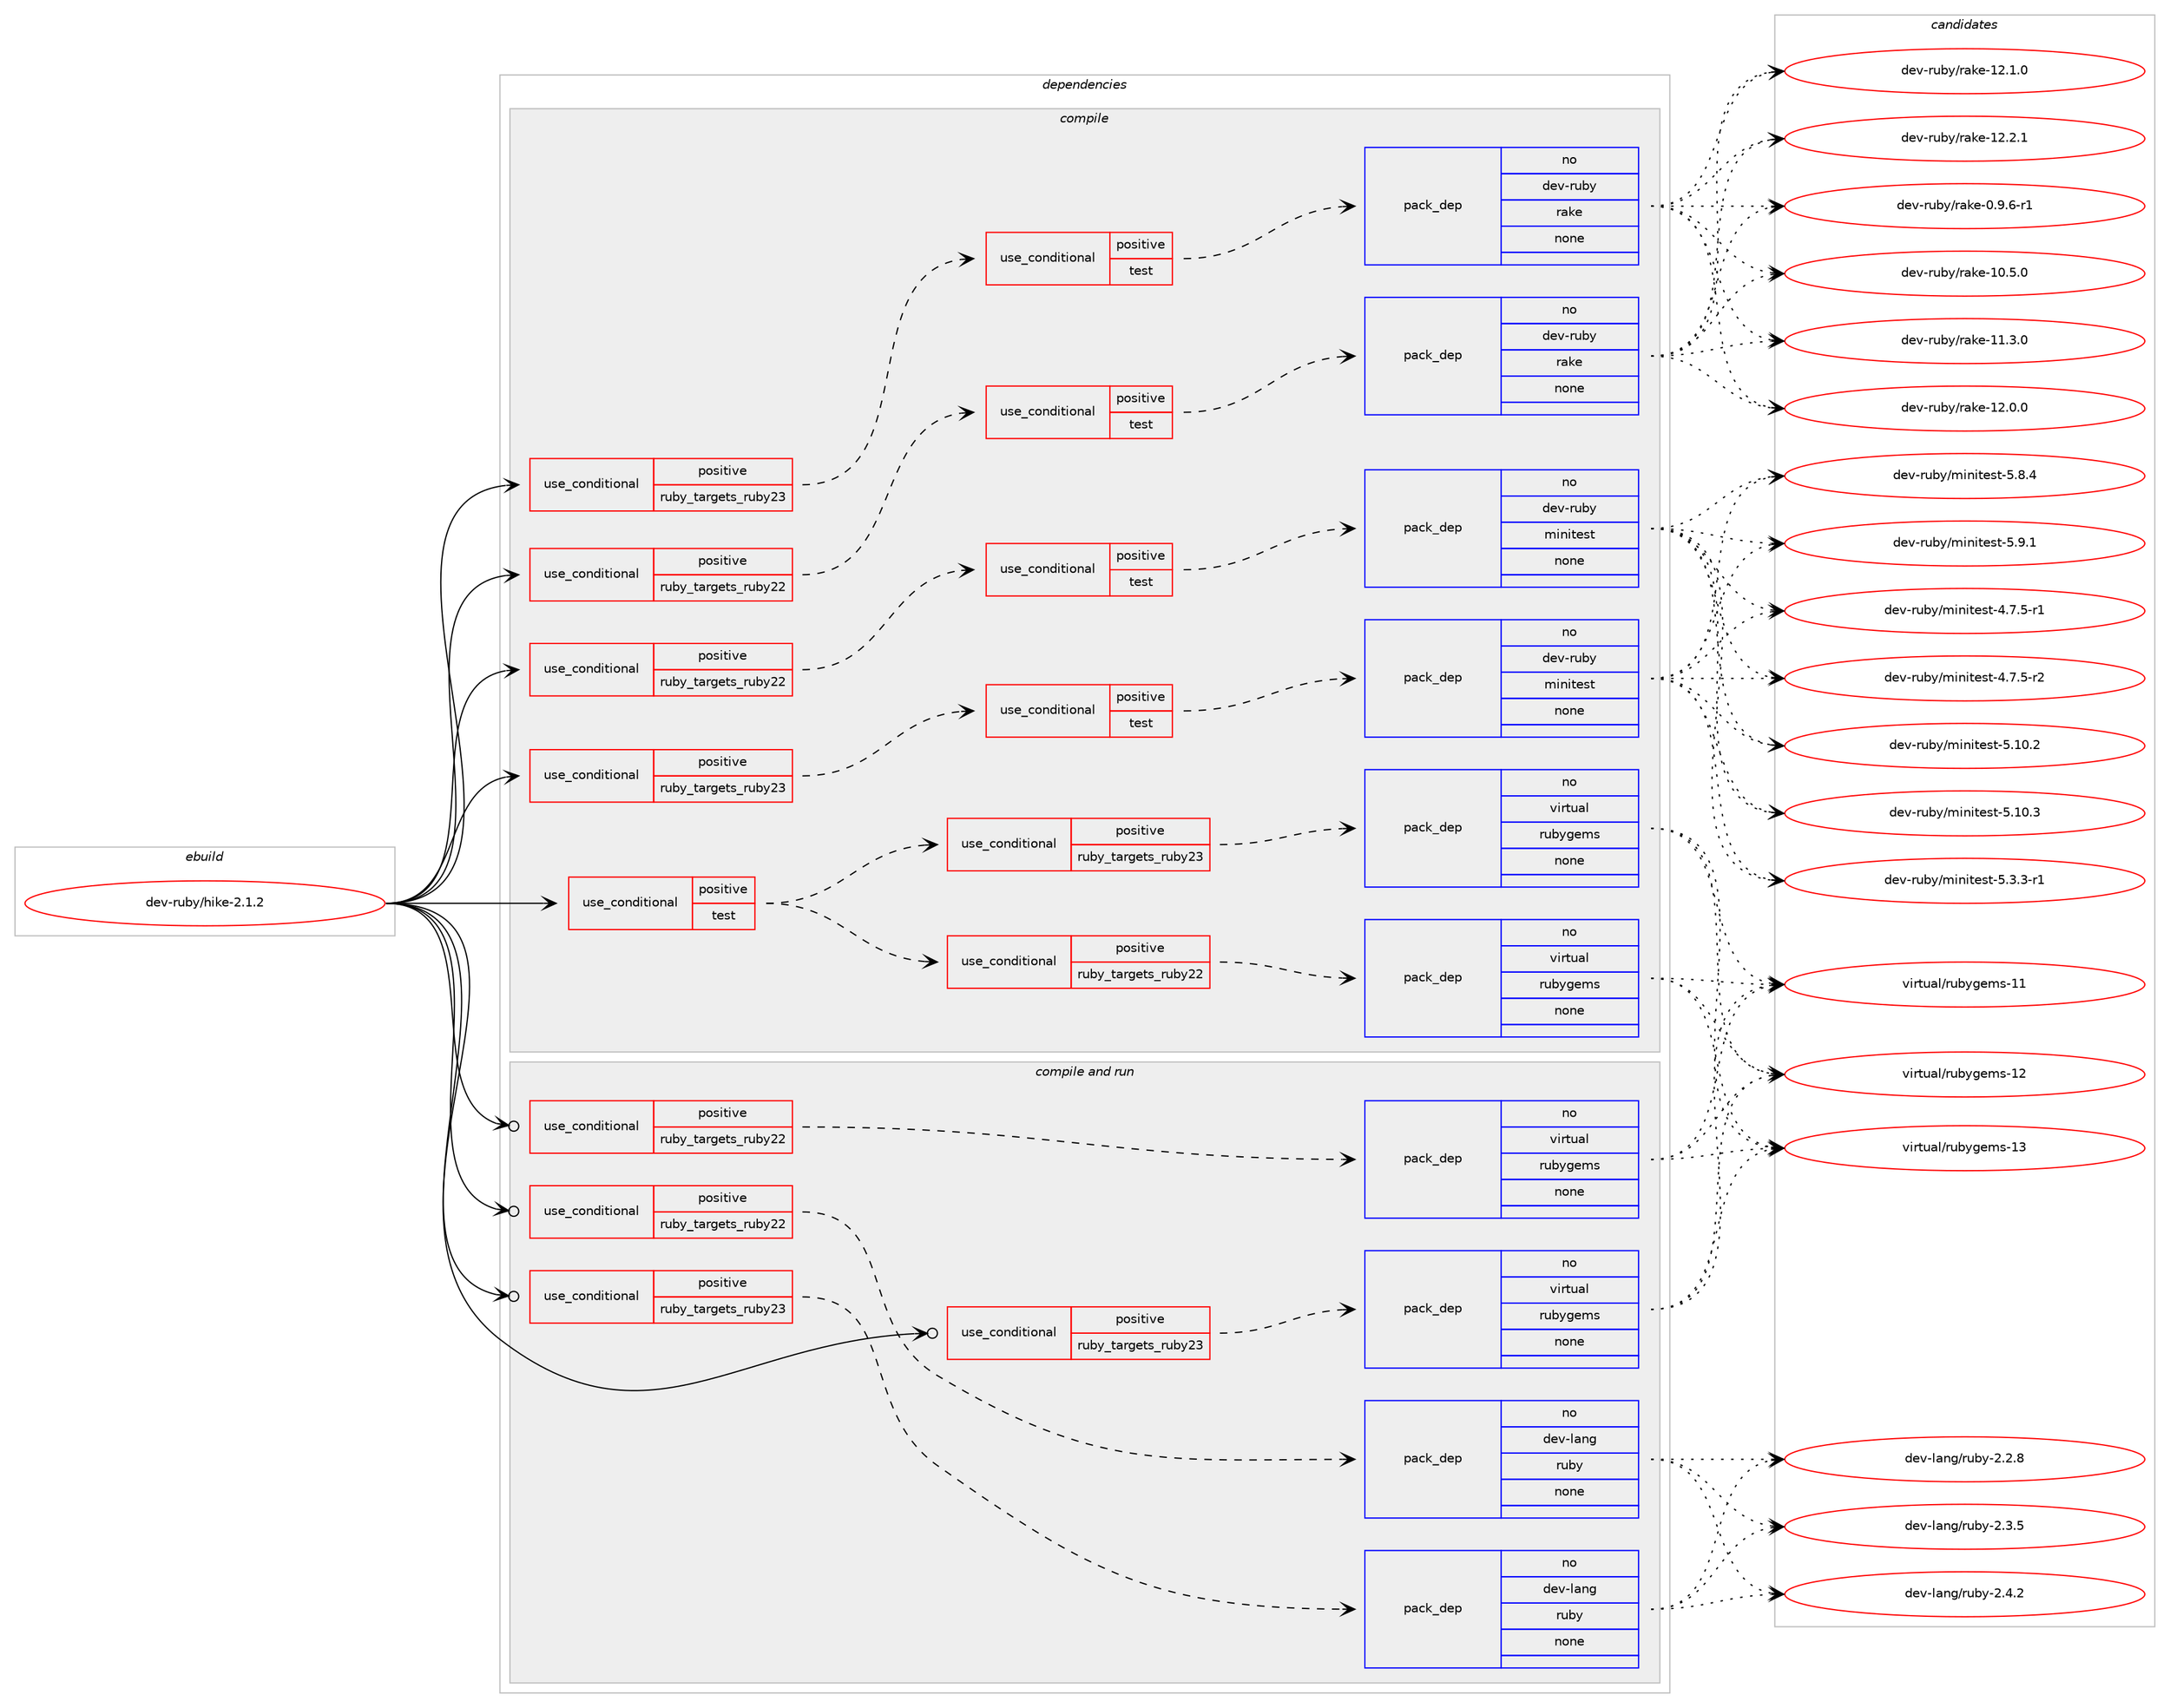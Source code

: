 digraph prolog {

# *************
# Graph options
# *************

newrank=true;
concentrate=true;
compound=true;
graph [rankdir=LR,fontname=Helvetica,fontsize=10,ranksep=1.5];#, ranksep=2.5, nodesep=0.2];
edge  [arrowhead=vee];
node  [fontname=Helvetica,fontsize=10];

# **********
# The ebuild
# **********

subgraph cluster_leftcol {
color=gray;
rank=same;
label=<<i>ebuild</i>>;
id [label="dev-ruby/hike-2.1.2", color=red, width=4, href="../dev-ruby/hike-2.1.2.svg"];
}

# ****************
# The dependencies
# ****************

subgraph cluster_midcol {
color=gray;
label=<<i>dependencies</i>>;
subgraph cluster_compile {
fillcolor="#eeeeee";
style=filled;
label=<<i>compile</i>>;
subgraph cond58664 {
dependency241814 [label=<<TABLE BORDER="0" CELLBORDER="1" CELLSPACING="0" CELLPADDING="4"><TR><TD ROWSPAN="3" CELLPADDING="10">use_conditional</TD></TR><TR><TD>positive</TD></TR><TR><TD>ruby_targets_ruby22</TD></TR></TABLE>>, shape=none, color=red];
subgraph cond58665 {
dependency241815 [label=<<TABLE BORDER="0" CELLBORDER="1" CELLSPACING="0" CELLPADDING="4"><TR><TD ROWSPAN="3" CELLPADDING="10">use_conditional</TD></TR><TR><TD>positive</TD></TR><TR><TD>test</TD></TR></TABLE>>, shape=none, color=red];
subgraph pack179073 {
dependency241816 [label=<<TABLE BORDER="0" CELLBORDER="1" CELLSPACING="0" CELLPADDING="4" WIDTH="220"><TR><TD ROWSPAN="6" CELLPADDING="30">pack_dep</TD></TR><TR><TD WIDTH="110">no</TD></TR><TR><TD>dev-ruby</TD></TR><TR><TD>minitest</TD></TR><TR><TD>none</TD></TR><TR><TD></TD></TR></TABLE>>, shape=none, color=blue];
}
dependency241815:e -> dependency241816:w [weight=20,style="dashed",arrowhead="vee"];
}
dependency241814:e -> dependency241815:w [weight=20,style="dashed",arrowhead="vee"];
}
id:e -> dependency241814:w [weight=20,style="solid",arrowhead="vee"];
subgraph cond58666 {
dependency241817 [label=<<TABLE BORDER="0" CELLBORDER="1" CELLSPACING="0" CELLPADDING="4"><TR><TD ROWSPAN="3" CELLPADDING="10">use_conditional</TD></TR><TR><TD>positive</TD></TR><TR><TD>ruby_targets_ruby22</TD></TR></TABLE>>, shape=none, color=red];
subgraph cond58667 {
dependency241818 [label=<<TABLE BORDER="0" CELLBORDER="1" CELLSPACING="0" CELLPADDING="4"><TR><TD ROWSPAN="3" CELLPADDING="10">use_conditional</TD></TR><TR><TD>positive</TD></TR><TR><TD>test</TD></TR></TABLE>>, shape=none, color=red];
subgraph pack179074 {
dependency241819 [label=<<TABLE BORDER="0" CELLBORDER="1" CELLSPACING="0" CELLPADDING="4" WIDTH="220"><TR><TD ROWSPAN="6" CELLPADDING="30">pack_dep</TD></TR><TR><TD WIDTH="110">no</TD></TR><TR><TD>dev-ruby</TD></TR><TR><TD>rake</TD></TR><TR><TD>none</TD></TR><TR><TD></TD></TR></TABLE>>, shape=none, color=blue];
}
dependency241818:e -> dependency241819:w [weight=20,style="dashed",arrowhead="vee"];
}
dependency241817:e -> dependency241818:w [weight=20,style="dashed",arrowhead="vee"];
}
id:e -> dependency241817:w [weight=20,style="solid",arrowhead="vee"];
subgraph cond58668 {
dependency241820 [label=<<TABLE BORDER="0" CELLBORDER="1" CELLSPACING="0" CELLPADDING="4"><TR><TD ROWSPAN="3" CELLPADDING="10">use_conditional</TD></TR><TR><TD>positive</TD></TR><TR><TD>ruby_targets_ruby23</TD></TR></TABLE>>, shape=none, color=red];
subgraph cond58669 {
dependency241821 [label=<<TABLE BORDER="0" CELLBORDER="1" CELLSPACING="0" CELLPADDING="4"><TR><TD ROWSPAN="3" CELLPADDING="10">use_conditional</TD></TR><TR><TD>positive</TD></TR><TR><TD>test</TD></TR></TABLE>>, shape=none, color=red];
subgraph pack179075 {
dependency241822 [label=<<TABLE BORDER="0" CELLBORDER="1" CELLSPACING="0" CELLPADDING="4" WIDTH="220"><TR><TD ROWSPAN="6" CELLPADDING="30">pack_dep</TD></TR><TR><TD WIDTH="110">no</TD></TR><TR><TD>dev-ruby</TD></TR><TR><TD>minitest</TD></TR><TR><TD>none</TD></TR><TR><TD></TD></TR></TABLE>>, shape=none, color=blue];
}
dependency241821:e -> dependency241822:w [weight=20,style="dashed",arrowhead="vee"];
}
dependency241820:e -> dependency241821:w [weight=20,style="dashed",arrowhead="vee"];
}
id:e -> dependency241820:w [weight=20,style="solid",arrowhead="vee"];
subgraph cond58670 {
dependency241823 [label=<<TABLE BORDER="0" CELLBORDER="1" CELLSPACING="0" CELLPADDING="4"><TR><TD ROWSPAN="3" CELLPADDING="10">use_conditional</TD></TR><TR><TD>positive</TD></TR><TR><TD>ruby_targets_ruby23</TD></TR></TABLE>>, shape=none, color=red];
subgraph cond58671 {
dependency241824 [label=<<TABLE BORDER="0" CELLBORDER="1" CELLSPACING="0" CELLPADDING="4"><TR><TD ROWSPAN="3" CELLPADDING="10">use_conditional</TD></TR><TR><TD>positive</TD></TR><TR><TD>test</TD></TR></TABLE>>, shape=none, color=red];
subgraph pack179076 {
dependency241825 [label=<<TABLE BORDER="0" CELLBORDER="1" CELLSPACING="0" CELLPADDING="4" WIDTH="220"><TR><TD ROWSPAN="6" CELLPADDING="30">pack_dep</TD></TR><TR><TD WIDTH="110">no</TD></TR><TR><TD>dev-ruby</TD></TR><TR><TD>rake</TD></TR><TR><TD>none</TD></TR><TR><TD></TD></TR></TABLE>>, shape=none, color=blue];
}
dependency241824:e -> dependency241825:w [weight=20,style="dashed",arrowhead="vee"];
}
dependency241823:e -> dependency241824:w [weight=20,style="dashed",arrowhead="vee"];
}
id:e -> dependency241823:w [weight=20,style="solid",arrowhead="vee"];
subgraph cond58672 {
dependency241826 [label=<<TABLE BORDER="0" CELLBORDER="1" CELLSPACING="0" CELLPADDING="4"><TR><TD ROWSPAN="3" CELLPADDING="10">use_conditional</TD></TR><TR><TD>positive</TD></TR><TR><TD>test</TD></TR></TABLE>>, shape=none, color=red];
subgraph cond58673 {
dependency241827 [label=<<TABLE BORDER="0" CELLBORDER="1" CELLSPACING="0" CELLPADDING="4"><TR><TD ROWSPAN="3" CELLPADDING="10">use_conditional</TD></TR><TR><TD>positive</TD></TR><TR><TD>ruby_targets_ruby22</TD></TR></TABLE>>, shape=none, color=red];
subgraph pack179077 {
dependency241828 [label=<<TABLE BORDER="0" CELLBORDER="1" CELLSPACING="0" CELLPADDING="4" WIDTH="220"><TR><TD ROWSPAN="6" CELLPADDING="30">pack_dep</TD></TR><TR><TD WIDTH="110">no</TD></TR><TR><TD>virtual</TD></TR><TR><TD>rubygems</TD></TR><TR><TD>none</TD></TR><TR><TD></TD></TR></TABLE>>, shape=none, color=blue];
}
dependency241827:e -> dependency241828:w [weight=20,style="dashed",arrowhead="vee"];
}
dependency241826:e -> dependency241827:w [weight=20,style="dashed",arrowhead="vee"];
subgraph cond58674 {
dependency241829 [label=<<TABLE BORDER="0" CELLBORDER="1" CELLSPACING="0" CELLPADDING="4"><TR><TD ROWSPAN="3" CELLPADDING="10">use_conditional</TD></TR><TR><TD>positive</TD></TR><TR><TD>ruby_targets_ruby23</TD></TR></TABLE>>, shape=none, color=red];
subgraph pack179078 {
dependency241830 [label=<<TABLE BORDER="0" CELLBORDER="1" CELLSPACING="0" CELLPADDING="4" WIDTH="220"><TR><TD ROWSPAN="6" CELLPADDING="30">pack_dep</TD></TR><TR><TD WIDTH="110">no</TD></TR><TR><TD>virtual</TD></TR><TR><TD>rubygems</TD></TR><TR><TD>none</TD></TR><TR><TD></TD></TR></TABLE>>, shape=none, color=blue];
}
dependency241829:e -> dependency241830:w [weight=20,style="dashed",arrowhead="vee"];
}
dependency241826:e -> dependency241829:w [weight=20,style="dashed",arrowhead="vee"];
}
id:e -> dependency241826:w [weight=20,style="solid",arrowhead="vee"];
}
subgraph cluster_compileandrun {
fillcolor="#eeeeee";
style=filled;
label=<<i>compile and run</i>>;
subgraph cond58675 {
dependency241831 [label=<<TABLE BORDER="0" CELLBORDER="1" CELLSPACING="0" CELLPADDING="4"><TR><TD ROWSPAN="3" CELLPADDING="10">use_conditional</TD></TR><TR><TD>positive</TD></TR><TR><TD>ruby_targets_ruby22</TD></TR></TABLE>>, shape=none, color=red];
subgraph pack179079 {
dependency241832 [label=<<TABLE BORDER="0" CELLBORDER="1" CELLSPACING="0" CELLPADDING="4" WIDTH="220"><TR><TD ROWSPAN="6" CELLPADDING="30">pack_dep</TD></TR><TR><TD WIDTH="110">no</TD></TR><TR><TD>dev-lang</TD></TR><TR><TD>ruby</TD></TR><TR><TD>none</TD></TR><TR><TD></TD></TR></TABLE>>, shape=none, color=blue];
}
dependency241831:e -> dependency241832:w [weight=20,style="dashed",arrowhead="vee"];
}
id:e -> dependency241831:w [weight=20,style="solid",arrowhead="odotvee"];
subgraph cond58676 {
dependency241833 [label=<<TABLE BORDER="0" CELLBORDER="1" CELLSPACING="0" CELLPADDING="4"><TR><TD ROWSPAN="3" CELLPADDING="10">use_conditional</TD></TR><TR><TD>positive</TD></TR><TR><TD>ruby_targets_ruby22</TD></TR></TABLE>>, shape=none, color=red];
subgraph pack179080 {
dependency241834 [label=<<TABLE BORDER="0" CELLBORDER="1" CELLSPACING="0" CELLPADDING="4" WIDTH="220"><TR><TD ROWSPAN="6" CELLPADDING="30">pack_dep</TD></TR><TR><TD WIDTH="110">no</TD></TR><TR><TD>virtual</TD></TR><TR><TD>rubygems</TD></TR><TR><TD>none</TD></TR><TR><TD></TD></TR></TABLE>>, shape=none, color=blue];
}
dependency241833:e -> dependency241834:w [weight=20,style="dashed",arrowhead="vee"];
}
id:e -> dependency241833:w [weight=20,style="solid",arrowhead="odotvee"];
subgraph cond58677 {
dependency241835 [label=<<TABLE BORDER="0" CELLBORDER="1" CELLSPACING="0" CELLPADDING="4"><TR><TD ROWSPAN="3" CELLPADDING="10">use_conditional</TD></TR><TR><TD>positive</TD></TR><TR><TD>ruby_targets_ruby23</TD></TR></TABLE>>, shape=none, color=red];
subgraph pack179081 {
dependency241836 [label=<<TABLE BORDER="0" CELLBORDER="1" CELLSPACING="0" CELLPADDING="4" WIDTH="220"><TR><TD ROWSPAN="6" CELLPADDING="30">pack_dep</TD></TR><TR><TD WIDTH="110">no</TD></TR><TR><TD>dev-lang</TD></TR><TR><TD>ruby</TD></TR><TR><TD>none</TD></TR><TR><TD></TD></TR></TABLE>>, shape=none, color=blue];
}
dependency241835:e -> dependency241836:w [weight=20,style="dashed",arrowhead="vee"];
}
id:e -> dependency241835:w [weight=20,style="solid",arrowhead="odotvee"];
subgraph cond58678 {
dependency241837 [label=<<TABLE BORDER="0" CELLBORDER="1" CELLSPACING="0" CELLPADDING="4"><TR><TD ROWSPAN="3" CELLPADDING="10">use_conditional</TD></TR><TR><TD>positive</TD></TR><TR><TD>ruby_targets_ruby23</TD></TR></TABLE>>, shape=none, color=red];
subgraph pack179082 {
dependency241838 [label=<<TABLE BORDER="0" CELLBORDER="1" CELLSPACING="0" CELLPADDING="4" WIDTH="220"><TR><TD ROWSPAN="6" CELLPADDING="30">pack_dep</TD></TR><TR><TD WIDTH="110">no</TD></TR><TR><TD>virtual</TD></TR><TR><TD>rubygems</TD></TR><TR><TD>none</TD></TR><TR><TD></TD></TR></TABLE>>, shape=none, color=blue];
}
dependency241837:e -> dependency241838:w [weight=20,style="dashed",arrowhead="vee"];
}
id:e -> dependency241837:w [weight=20,style="solid",arrowhead="odotvee"];
}
subgraph cluster_run {
fillcolor="#eeeeee";
style=filled;
label=<<i>run</i>>;
}
}

# **************
# The candidates
# **************

subgraph cluster_choices {
rank=same;
color=gray;
label=<<i>candidates</i>>;

subgraph choice179073 {
color=black;
nodesep=1;
choice1001011184511411798121471091051101051161011151164552465546534511449 [label="dev-ruby/minitest-4.7.5-r1", color=red, width=4,href="../dev-ruby/minitest-4.7.5-r1.svg"];
choice1001011184511411798121471091051101051161011151164552465546534511450 [label="dev-ruby/minitest-4.7.5-r2", color=red, width=4,href="../dev-ruby/minitest-4.7.5-r2.svg"];
choice10010111845114117981214710910511010511610111511645534649484650 [label="dev-ruby/minitest-5.10.2", color=red, width=4,href="../dev-ruby/minitest-5.10.2.svg"];
choice10010111845114117981214710910511010511610111511645534649484651 [label="dev-ruby/minitest-5.10.3", color=red, width=4,href="../dev-ruby/minitest-5.10.3.svg"];
choice1001011184511411798121471091051101051161011151164553465146514511449 [label="dev-ruby/minitest-5.3.3-r1", color=red, width=4,href="../dev-ruby/minitest-5.3.3-r1.svg"];
choice100101118451141179812147109105110105116101115116455346564652 [label="dev-ruby/minitest-5.8.4", color=red, width=4,href="../dev-ruby/minitest-5.8.4.svg"];
choice100101118451141179812147109105110105116101115116455346574649 [label="dev-ruby/minitest-5.9.1", color=red, width=4,href="../dev-ruby/minitest-5.9.1.svg"];
dependency241816:e -> choice1001011184511411798121471091051101051161011151164552465546534511449:w [style=dotted,weight="100"];
dependency241816:e -> choice1001011184511411798121471091051101051161011151164552465546534511450:w [style=dotted,weight="100"];
dependency241816:e -> choice10010111845114117981214710910511010511610111511645534649484650:w [style=dotted,weight="100"];
dependency241816:e -> choice10010111845114117981214710910511010511610111511645534649484651:w [style=dotted,weight="100"];
dependency241816:e -> choice1001011184511411798121471091051101051161011151164553465146514511449:w [style=dotted,weight="100"];
dependency241816:e -> choice100101118451141179812147109105110105116101115116455346564652:w [style=dotted,weight="100"];
dependency241816:e -> choice100101118451141179812147109105110105116101115116455346574649:w [style=dotted,weight="100"];
}
subgraph choice179074 {
color=black;
nodesep=1;
choice100101118451141179812147114971071014548465746544511449 [label="dev-ruby/rake-0.9.6-r1", color=red, width=4,href="../dev-ruby/rake-0.9.6-r1.svg"];
choice1001011184511411798121471149710710145494846534648 [label="dev-ruby/rake-10.5.0", color=red, width=4,href="../dev-ruby/rake-10.5.0.svg"];
choice1001011184511411798121471149710710145494946514648 [label="dev-ruby/rake-11.3.0", color=red, width=4,href="../dev-ruby/rake-11.3.0.svg"];
choice1001011184511411798121471149710710145495046484648 [label="dev-ruby/rake-12.0.0", color=red, width=4,href="../dev-ruby/rake-12.0.0.svg"];
choice1001011184511411798121471149710710145495046494648 [label="dev-ruby/rake-12.1.0", color=red, width=4,href="../dev-ruby/rake-12.1.0.svg"];
choice1001011184511411798121471149710710145495046504649 [label="dev-ruby/rake-12.2.1", color=red, width=4,href="../dev-ruby/rake-12.2.1.svg"];
dependency241819:e -> choice100101118451141179812147114971071014548465746544511449:w [style=dotted,weight="100"];
dependency241819:e -> choice1001011184511411798121471149710710145494846534648:w [style=dotted,weight="100"];
dependency241819:e -> choice1001011184511411798121471149710710145494946514648:w [style=dotted,weight="100"];
dependency241819:e -> choice1001011184511411798121471149710710145495046484648:w [style=dotted,weight="100"];
dependency241819:e -> choice1001011184511411798121471149710710145495046494648:w [style=dotted,weight="100"];
dependency241819:e -> choice1001011184511411798121471149710710145495046504649:w [style=dotted,weight="100"];
}
subgraph choice179075 {
color=black;
nodesep=1;
choice1001011184511411798121471091051101051161011151164552465546534511449 [label="dev-ruby/minitest-4.7.5-r1", color=red, width=4,href="../dev-ruby/minitest-4.7.5-r1.svg"];
choice1001011184511411798121471091051101051161011151164552465546534511450 [label="dev-ruby/minitest-4.7.5-r2", color=red, width=4,href="../dev-ruby/minitest-4.7.5-r2.svg"];
choice10010111845114117981214710910511010511610111511645534649484650 [label="dev-ruby/minitest-5.10.2", color=red, width=4,href="../dev-ruby/minitest-5.10.2.svg"];
choice10010111845114117981214710910511010511610111511645534649484651 [label="dev-ruby/minitest-5.10.3", color=red, width=4,href="../dev-ruby/minitest-5.10.3.svg"];
choice1001011184511411798121471091051101051161011151164553465146514511449 [label="dev-ruby/minitest-5.3.3-r1", color=red, width=4,href="../dev-ruby/minitest-5.3.3-r1.svg"];
choice100101118451141179812147109105110105116101115116455346564652 [label="dev-ruby/minitest-5.8.4", color=red, width=4,href="../dev-ruby/minitest-5.8.4.svg"];
choice100101118451141179812147109105110105116101115116455346574649 [label="dev-ruby/minitest-5.9.1", color=red, width=4,href="../dev-ruby/minitest-5.9.1.svg"];
dependency241822:e -> choice1001011184511411798121471091051101051161011151164552465546534511449:w [style=dotted,weight="100"];
dependency241822:e -> choice1001011184511411798121471091051101051161011151164552465546534511450:w [style=dotted,weight="100"];
dependency241822:e -> choice10010111845114117981214710910511010511610111511645534649484650:w [style=dotted,weight="100"];
dependency241822:e -> choice10010111845114117981214710910511010511610111511645534649484651:w [style=dotted,weight="100"];
dependency241822:e -> choice1001011184511411798121471091051101051161011151164553465146514511449:w [style=dotted,weight="100"];
dependency241822:e -> choice100101118451141179812147109105110105116101115116455346564652:w [style=dotted,weight="100"];
dependency241822:e -> choice100101118451141179812147109105110105116101115116455346574649:w [style=dotted,weight="100"];
}
subgraph choice179076 {
color=black;
nodesep=1;
choice100101118451141179812147114971071014548465746544511449 [label="dev-ruby/rake-0.9.6-r1", color=red, width=4,href="../dev-ruby/rake-0.9.6-r1.svg"];
choice1001011184511411798121471149710710145494846534648 [label="dev-ruby/rake-10.5.0", color=red, width=4,href="../dev-ruby/rake-10.5.0.svg"];
choice1001011184511411798121471149710710145494946514648 [label="dev-ruby/rake-11.3.0", color=red, width=4,href="../dev-ruby/rake-11.3.0.svg"];
choice1001011184511411798121471149710710145495046484648 [label="dev-ruby/rake-12.0.0", color=red, width=4,href="../dev-ruby/rake-12.0.0.svg"];
choice1001011184511411798121471149710710145495046494648 [label="dev-ruby/rake-12.1.0", color=red, width=4,href="../dev-ruby/rake-12.1.0.svg"];
choice1001011184511411798121471149710710145495046504649 [label="dev-ruby/rake-12.2.1", color=red, width=4,href="../dev-ruby/rake-12.2.1.svg"];
dependency241825:e -> choice100101118451141179812147114971071014548465746544511449:w [style=dotted,weight="100"];
dependency241825:e -> choice1001011184511411798121471149710710145494846534648:w [style=dotted,weight="100"];
dependency241825:e -> choice1001011184511411798121471149710710145494946514648:w [style=dotted,weight="100"];
dependency241825:e -> choice1001011184511411798121471149710710145495046484648:w [style=dotted,weight="100"];
dependency241825:e -> choice1001011184511411798121471149710710145495046494648:w [style=dotted,weight="100"];
dependency241825:e -> choice1001011184511411798121471149710710145495046504649:w [style=dotted,weight="100"];
}
subgraph choice179077 {
color=black;
nodesep=1;
choice118105114116117971084711411798121103101109115454949 [label="virtual/rubygems-11", color=red, width=4,href="../virtual/rubygems-11.svg"];
choice118105114116117971084711411798121103101109115454950 [label="virtual/rubygems-12", color=red, width=4,href="../virtual/rubygems-12.svg"];
choice118105114116117971084711411798121103101109115454951 [label="virtual/rubygems-13", color=red, width=4,href="../virtual/rubygems-13.svg"];
dependency241828:e -> choice118105114116117971084711411798121103101109115454949:w [style=dotted,weight="100"];
dependency241828:e -> choice118105114116117971084711411798121103101109115454950:w [style=dotted,weight="100"];
dependency241828:e -> choice118105114116117971084711411798121103101109115454951:w [style=dotted,weight="100"];
}
subgraph choice179078 {
color=black;
nodesep=1;
choice118105114116117971084711411798121103101109115454949 [label="virtual/rubygems-11", color=red, width=4,href="../virtual/rubygems-11.svg"];
choice118105114116117971084711411798121103101109115454950 [label="virtual/rubygems-12", color=red, width=4,href="../virtual/rubygems-12.svg"];
choice118105114116117971084711411798121103101109115454951 [label="virtual/rubygems-13", color=red, width=4,href="../virtual/rubygems-13.svg"];
dependency241830:e -> choice118105114116117971084711411798121103101109115454949:w [style=dotted,weight="100"];
dependency241830:e -> choice118105114116117971084711411798121103101109115454950:w [style=dotted,weight="100"];
dependency241830:e -> choice118105114116117971084711411798121103101109115454951:w [style=dotted,weight="100"];
}
subgraph choice179079 {
color=black;
nodesep=1;
choice10010111845108971101034711411798121455046504656 [label="dev-lang/ruby-2.2.8", color=red, width=4,href="../dev-lang/ruby-2.2.8.svg"];
choice10010111845108971101034711411798121455046514653 [label="dev-lang/ruby-2.3.5", color=red, width=4,href="../dev-lang/ruby-2.3.5.svg"];
choice10010111845108971101034711411798121455046524650 [label="dev-lang/ruby-2.4.2", color=red, width=4,href="../dev-lang/ruby-2.4.2.svg"];
dependency241832:e -> choice10010111845108971101034711411798121455046504656:w [style=dotted,weight="100"];
dependency241832:e -> choice10010111845108971101034711411798121455046514653:w [style=dotted,weight="100"];
dependency241832:e -> choice10010111845108971101034711411798121455046524650:w [style=dotted,weight="100"];
}
subgraph choice179080 {
color=black;
nodesep=1;
choice118105114116117971084711411798121103101109115454949 [label="virtual/rubygems-11", color=red, width=4,href="../virtual/rubygems-11.svg"];
choice118105114116117971084711411798121103101109115454950 [label="virtual/rubygems-12", color=red, width=4,href="../virtual/rubygems-12.svg"];
choice118105114116117971084711411798121103101109115454951 [label="virtual/rubygems-13", color=red, width=4,href="../virtual/rubygems-13.svg"];
dependency241834:e -> choice118105114116117971084711411798121103101109115454949:w [style=dotted,weight="100"];
dependency241834:e -> choice118105114116117971084711411798121103101109115454950:w [style=dotted,weight="100"];
dependency241834:e -> choice118105114116117971084711411798121103101109115454951:w [style=dotted,weight="100"];
}
subgraph choice179081 {
color=black;
nodesep=1;
choice10010111845108971101034711411798121455046504656 [label="dev-lang/ruby-2.2.8", color=red, width=4,href="../dev-lang/ruby-2.2.8.svg"];
choice10010111845108971101034711411798121455046514653 [label="dev-lang/ruby-2.3.5", color=red, width=4,href="../dev-lang/ruby-2.3.5.svg"];
choice10010111845108971101034711411798121455046524650 [label="dev-lang/ruby-2.4.2", color=red, width=4,href="../dev-lang/ruby-2.4.2.svg"];
dependency241836:e -> choice10010111845108971101034711411798121455046504656:w [style=dotted,weight="100"];
dependency241836:e -> choice10010111845108971101034711411798121455046514653:w [style=dotted,weight="100"];
dependency241836:e -> choice10010111845108971101034711411798121455046524650:w [style=dotted,weight="100"];
}
subgraph choice179082 {
color=black;
nodesep=1;
choice118105114116117971084711411798121103101109115454949 [label="virtual/rubygems-11", color=red, width=4,href="../virtual/rubygems-11.svg"];
choice118105114116117971084711411798121103101109115454950 [label="virtual/rubygems-12", color=red, width=4,href="../virtual/rubygems-12.svg"];
choice118105114116117971084711411798121103101109115454951 [label="virtual/rubygems-13", color=red, width=4,href="../virtual/rubygems-13.svg"];
dependency241838:e -> choice118105114116117971084711411798121103101109115454949:w [style=dotted,weight="100"];
dependency241838:e -> choice118105114116117971084711411798121103101109115454950:w [style=dotted,weight="100"];
dependency241838:e -> choice118105114116117971084711411798121103101109115454951:w [style=dotted,weight="100"];
}
}

}
